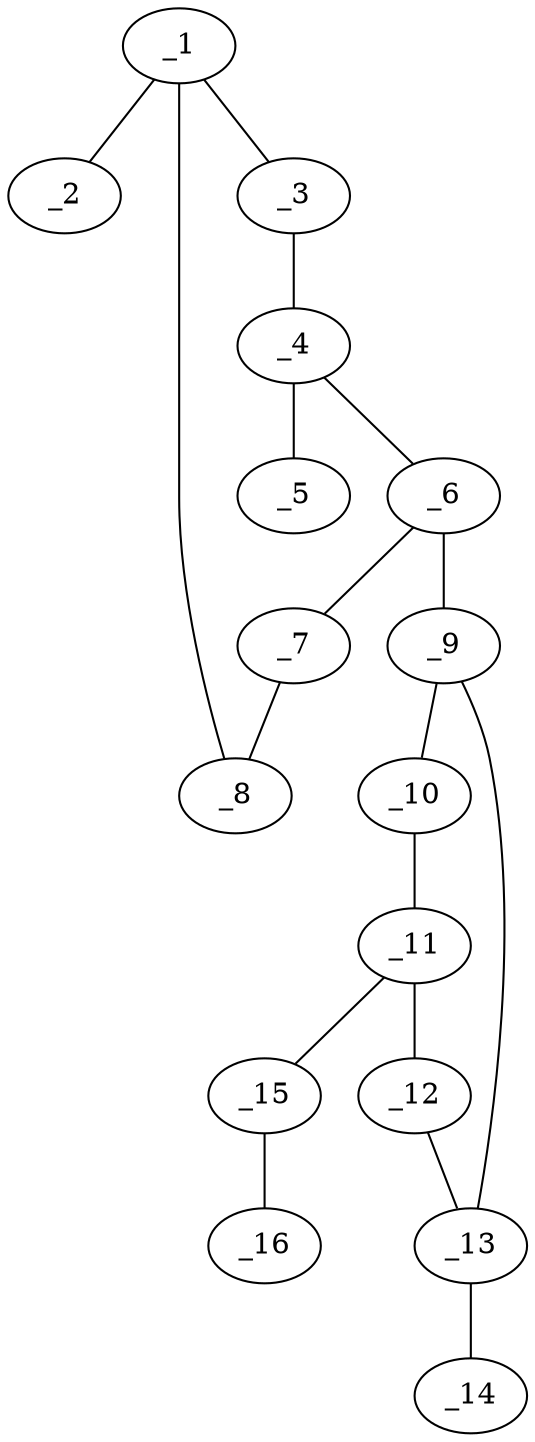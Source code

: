 graph molid628495 {
	_1	 [charge=0,
		chem=1,
		symbol="C  ",
		x="3.732",
		y="-2.6307"];
	_2	 [charge=0,
		chem=4,
		symbol="N  ",
		x="3.732",
		y="-3.6307"];
	_1 -- _2	 [valence=2];
	_3	 [charge=0,
		chem=4,
		symbol="N  ",
		x="2.866",
		y="-2.1307"];
	_1 -- _3	 [valence=1];
	_8	 [charge=0,
		chem=1,
		symbol="C  ",
		x="4.5981",
		y="-2.1307"];
	_1 -- _8	 [valence=1];
	_4	 [charge=0,
		chem=1,
		symbol="C  ",
		x="2.866",
		y="-1.1307"];
	_3 -- _4	 [valence=1];
	_5	 [charge=0,
		chem=2,
		symbol="O  ",
		x=2,
		y="-0.6307"];
	_4 -- _5	 [valence=2];
	_6	 [charge=0,
		chem=4,
		symbol="N  ",
		x="3.7321",
		y="-0.6307"];
	_4 -- _6	 [valence=1];
	_7	 [charge=0,
		chem=1,
		symbol="C  ",
		x="4.5981",
		y="-1.1307"];
	_6 -- _7	 [valence=1];
	_9	 [charge=0,
		chem=1,
		symbol="C  ",
		x="3.7321",
		y="0.3693"];
	_6 -- _9	 [valence=1];
	_7 -- _8	 [valence=2];
	_10	 [charge=0,
		chem=2,
		symbol="O  ",
		x="2.923",
		y="0.9571"];
	_9 -- _10	 [valence=1];
	_13	 [charge=0,
		chem=1,
		symbol="C  ",
		x="4.5411",
		y="0.9571"];
	_9 -- _13	 [valence=1];
	_11	 [charge=0,
		chem=1,
		symbol="C  ",
		x="3.2321",
		y="1.9081"];
	_10 -- _11	 [valence=1];
	_12	 [charge=0,
		chem=1,
		symbol="C  ",
		x="4.2321",
		y="1.9081"];
	_11 -- _12	 [valence=1];
	_15	 [charge=0,
		chem=1,
		symbol="C  ",
		x="2.6443",
		y="2.7172"];
	_11 -- _15	 [valence=1];
	_12 -- _13	 [valence=1];
	_14	 [charge=0,
		chem=22,
		symbol="F  ",
		x="5.4921",
		y="0.6481"];
	_13 -- _14	 [valence=1];
	_16	 [charge=0,
		chem=2,
		symbol="O  ",
		x="3.051",
		y="3.6307"];
	_15 -- _16	 [valence=1];
}
